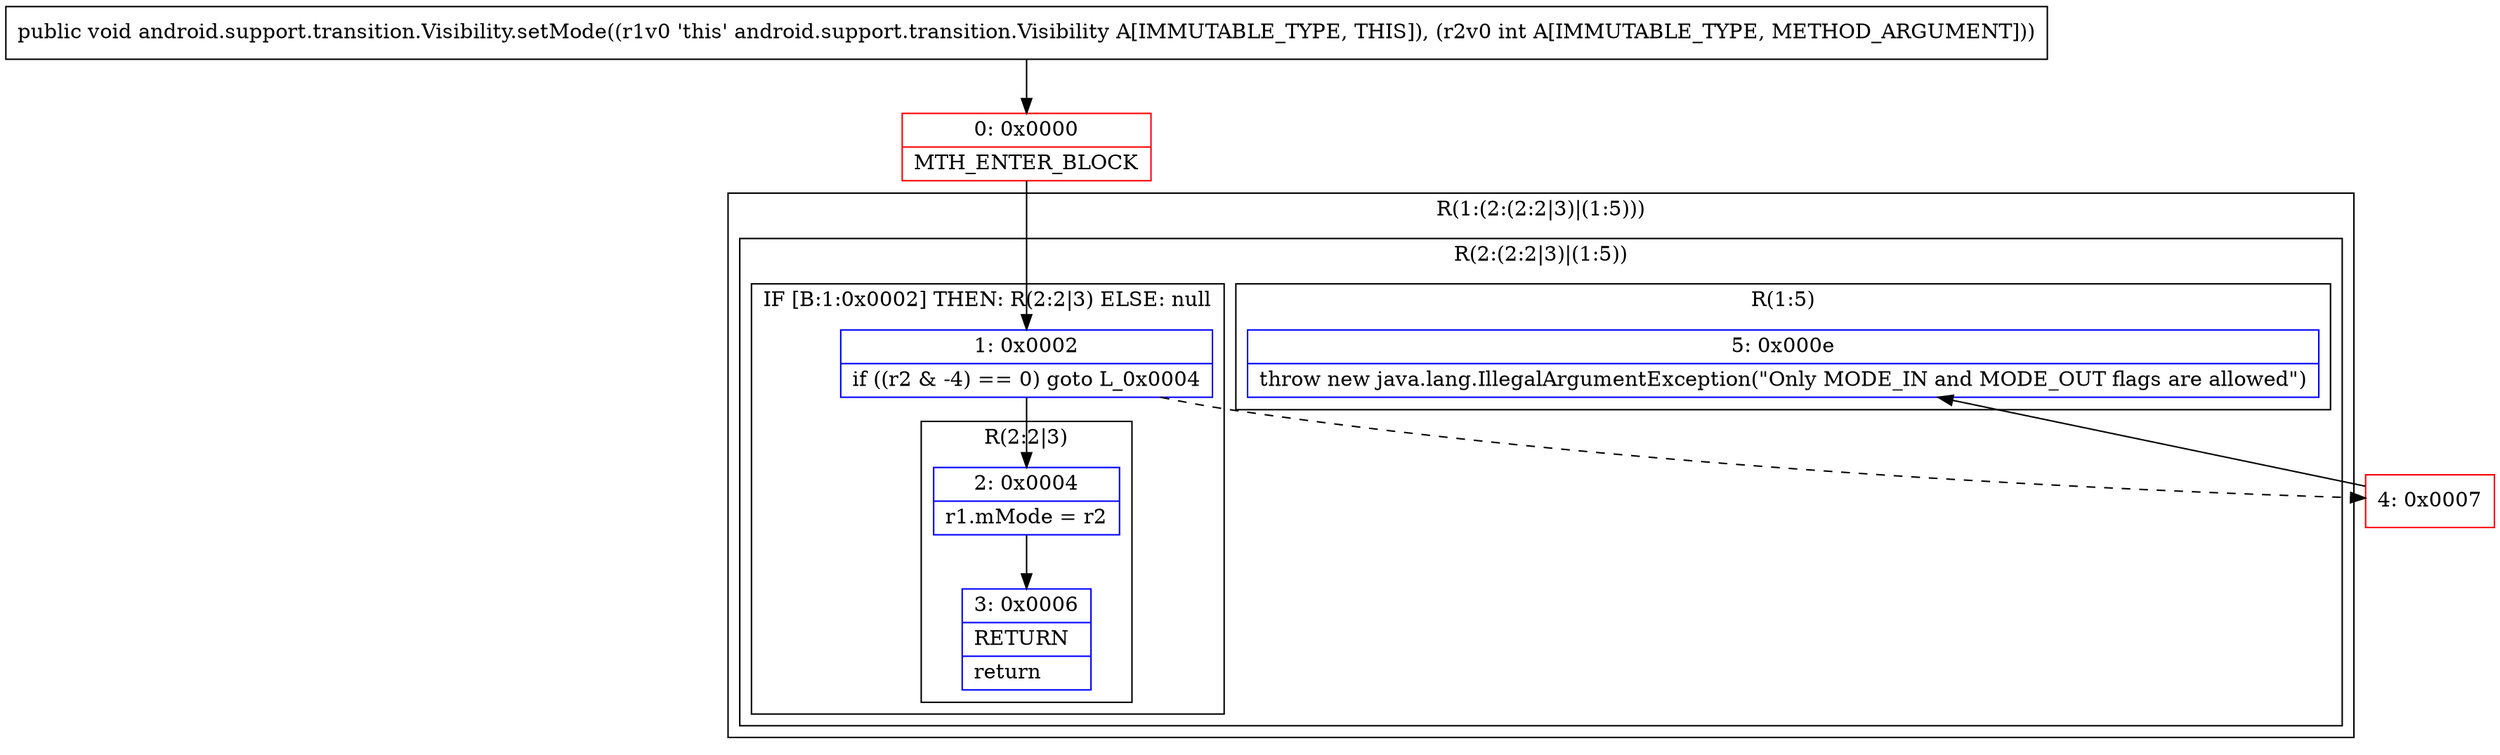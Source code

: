 digraph "CFG forandroid.support.transition.Visibility.setMode(I)V" {
subgraph cluster_Region_1415898333 {
label = "R(1:(2:(2:2|3)|(1:5)))";
node [shape=record,color=blue];
subgraph cluster_Region_1990184019 {
label = "R(2:(2:2|3)|(1:5))";
node [shape=record,color=blue];
subgraph cluster_IfRegion_597339275 {
label = "IF [B:1:0x0002] THEN: R(2:2|3) ELSE: null";
node [shape=record,color=blue];
Node_1 [shape=record,label="{1\:\ 0x0002|if ((r2 & \-4) == 0) goto L_0x0004\l}"];
subgraph cluster_Region_1972272643 {
label = "R(2:2|3)";
node [shape=record,color=blue];
Node_2 [shape=record,label="{2\:\ 0x0004|r1.mMode = r2\l}"];
Node_3 [shape=record,label="{3\:\ 0x0006|RETURN\l|return\l}"];
}
}
subgraph cluster_Region_104808035 {
label = "R(1:5)";
node [shape=record,color=blue];
Node_5 [shape=record,label="{5\:\ 0x000e|throw new java.lang.IllegalArgumentException(\"Only MODE_IN and MODE_OUT flags are allowed\")\l}"];
}
}
}
Node_0 [shape=record,color=red,label="{0\:\ 0x0000|MTH_ENTER_BLOCK\l}"];
Node_4 [shape=record,color=red,label="{4\:\ 0x0007}"];
MethodNode[shape=record,label="{public void android.support.transition.Visibility.setMode((r1v0 'this' android.support.transition.Visibility A[IMMUTABLE_TYPE, THIS]), (r2v0 int A[IMMUTABLE_TYPE, METHOD_ARGUMENT])) }"];
MethodNode -> Node_0;
Node_1 -> Node_2;
Node_1 -> Node_4[style=dashed];
Node_2 -> Node_3;
Node_0 -> Node_1;
Node_4 -> Node_5;
}


